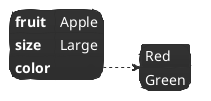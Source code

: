 ' Do not edit
' Theme Gallery
' autogenerated by script
'
@startjson
!theme sketchy
#highlight "color" / "0"
{
   "fruit":"Apple",
   "size": "Large",
   "color": ["Red", "Green"]
}
@endjson
